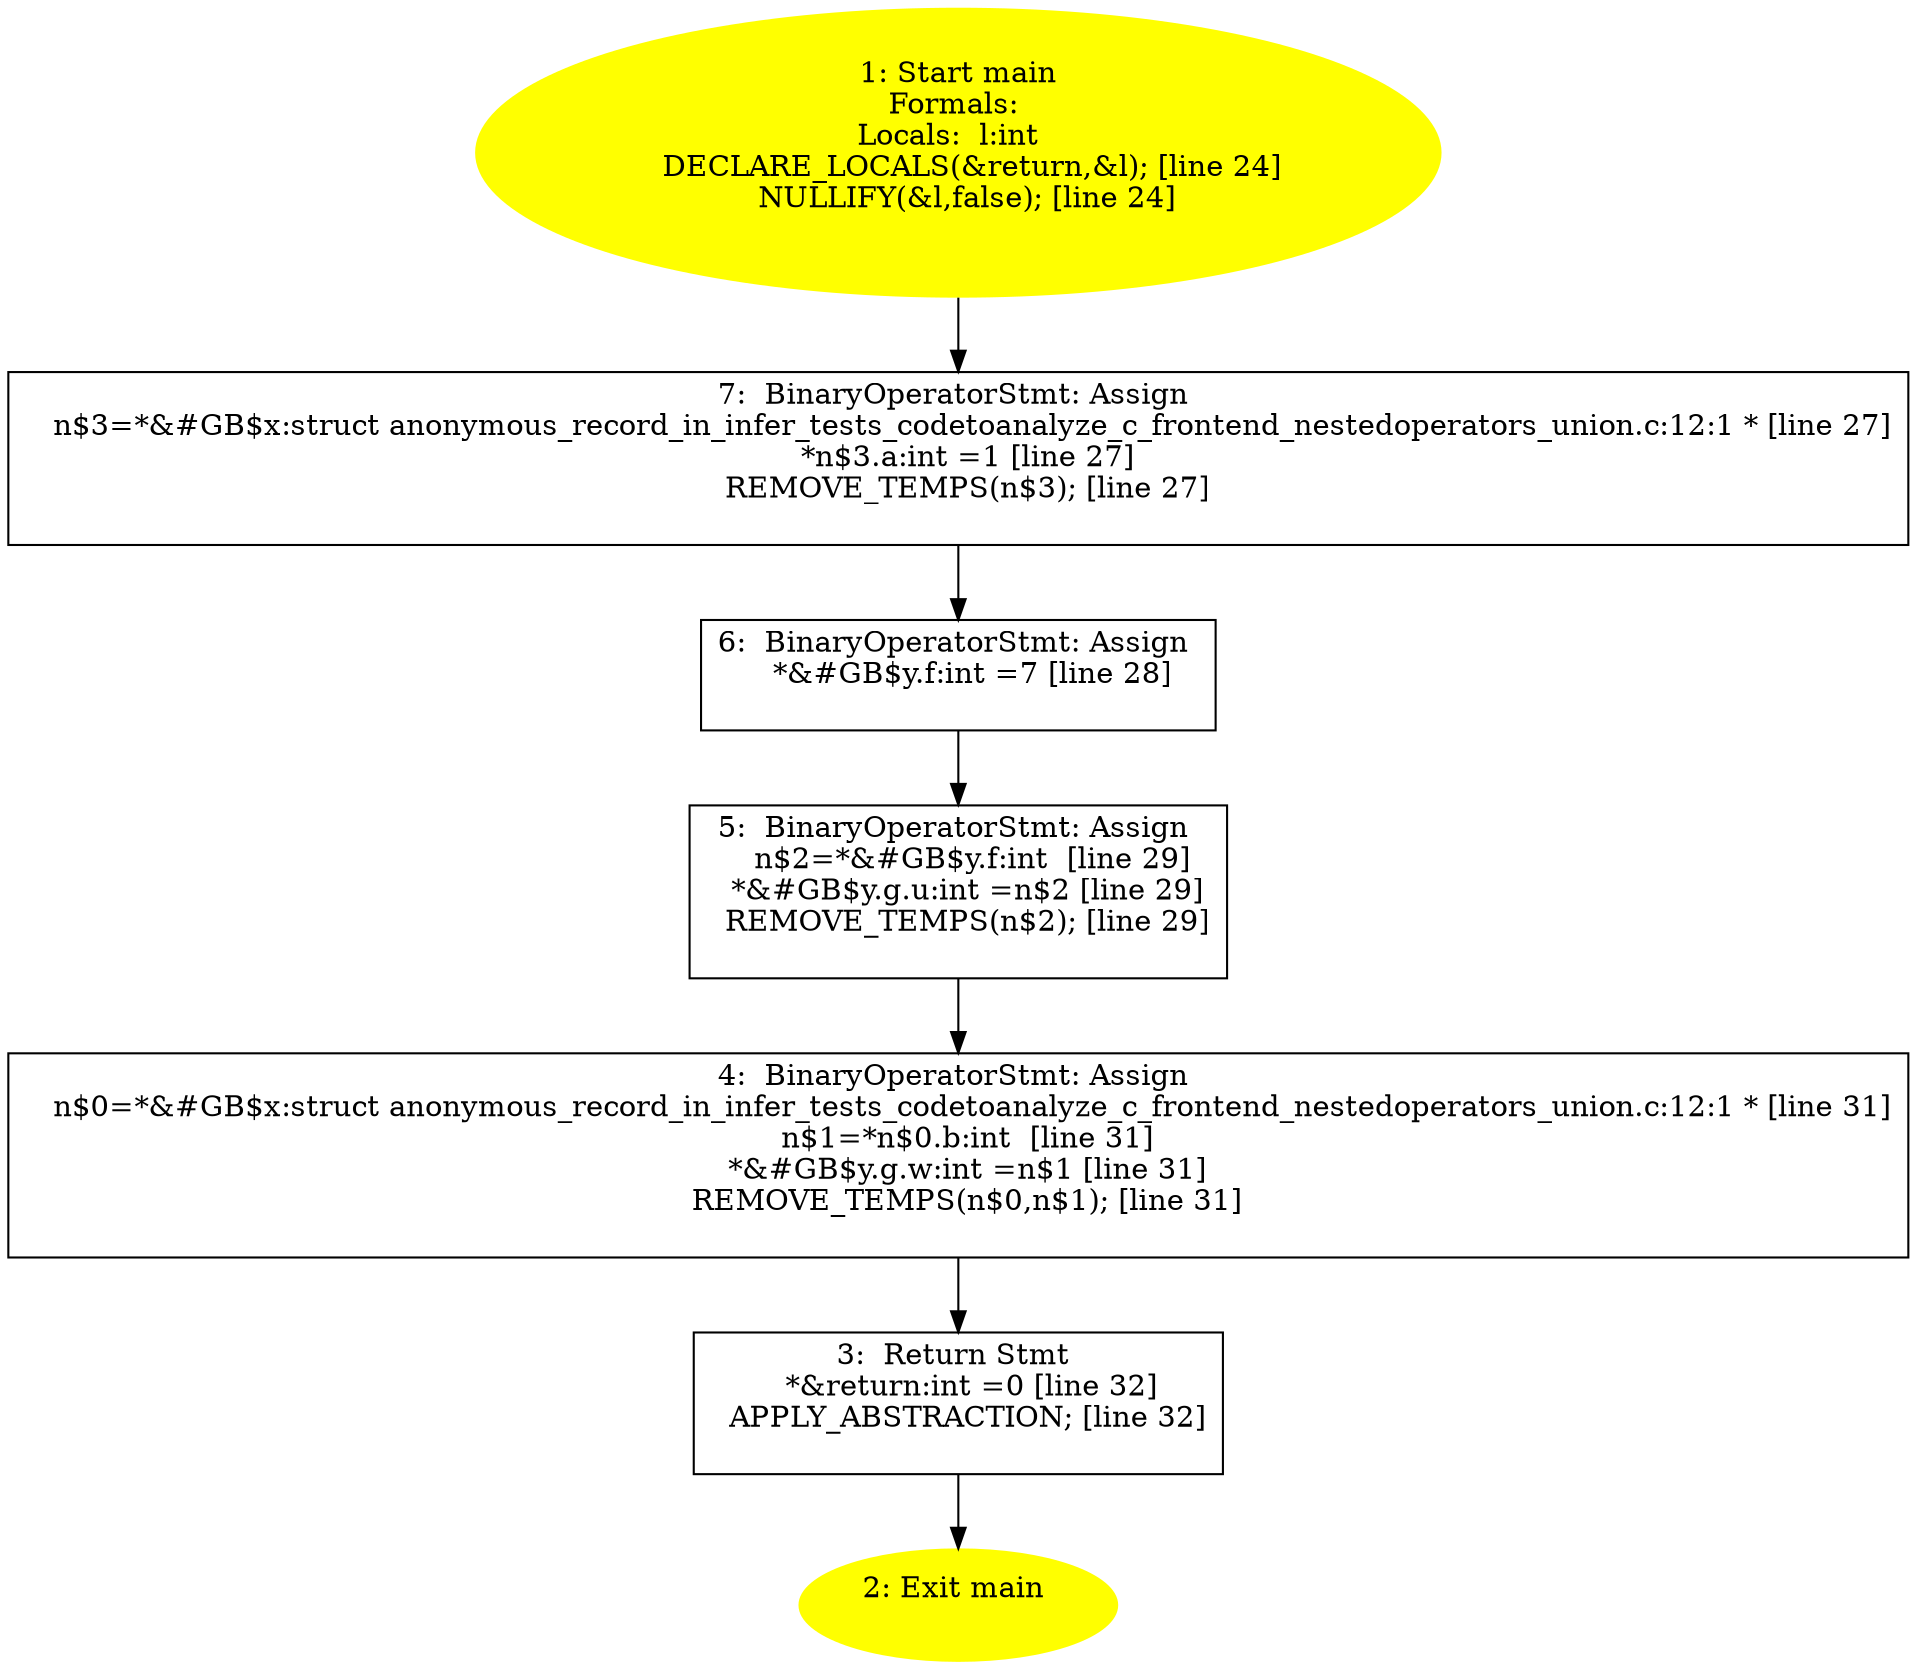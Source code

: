 digraph iCFG {
7 [label="7:  BinaryOperatorStmt: Assign \n   n$3=*&#GB$x:struct anonymous_record_in_infer_tests_codetoanalyze_c_frontend_nestedoperators_union.c:12:1 * [line 27]\n  *n$3.a:int =1 [line 27]\n  REMOVE_TEMPS(n$3); [line 27]\n " shape="box"]
	

	 7 -> 6 ;
6 [label="6:  BinaryOperatorStmt: Assign \n   *&#GB$y.f:int =7 [line 28]\n " shape="box"]
	

	 6 -> 5 ;
5 [label="5:  BinaryOperatorStmt: Assign \n   n$2=*&#GB$y.f:int  [line 29]\n  *&#GB$y.g.u:int =n$2 [line 29]\n  REMOVE_TEMPS(n$2); [line 29]\n " shape="box"]
	

	 5 -> 4 ;
4 [label="4:  BinaryOperatorStmt: Assign \n   n$0=*&#GB$x:struct anonymous_record_in_infer_tests_codetoanalyze_c_frontend_nestedoperators_union.c:12:1 * [line 31]\n  n$1=*n$0.b:int  [line 31]\n  *&#GB$y.g.w:int =n$1 [line 31]\n  REMOVE_TEMPS(n$0,n$1); [line 31]\n " shape="box"]
	

	 4 -> 3 ;
3 [label="3:  Return Stmt \n   *&return:int =0 [line 32]\n  APPLY_ABSTRACTION; [line 32]\n " shape="box"]
	

	 3 -> 2 ;
2 [label="2: Exit main \n  " color=yellow style=filled]
	

1 [label="1: Start main\nFormals: \nLocals:  l:int  \n   DECLARE_LOCALS(&return,&l); [line 24]\n  NULLIFY(&l,false); [line 24]\n " color=yellow style=filled]
	

	 1 -> 7 ;
}
